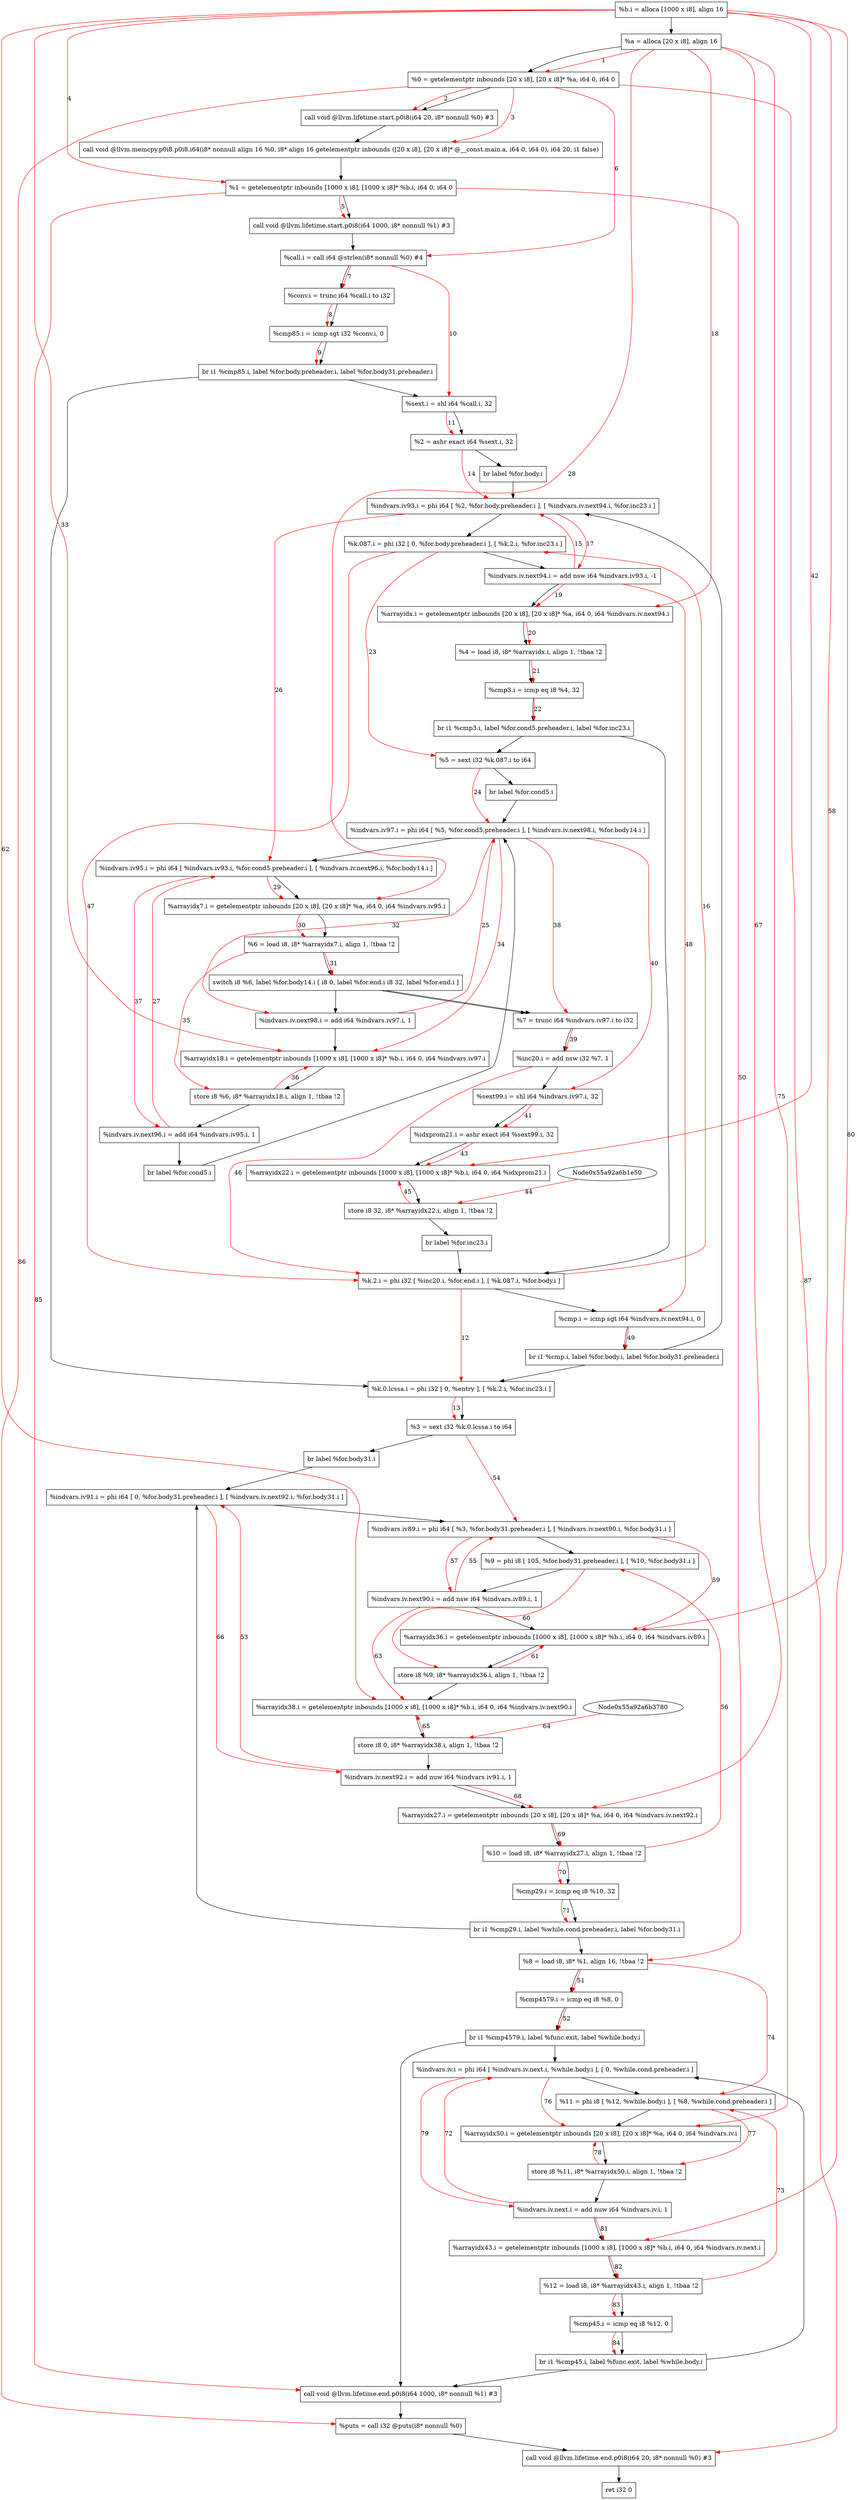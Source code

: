 digraph "CDFG for'main' function" {
	Node0x55a92a6b0698[shape=record, label="  %b.i = alloca [1000 x i8], align 16"]
	Node0x55a92a6b3088[shape=record, label="  %a = alloca [20 x i8], align 16"]
	Node0x55a92a6b63b8[shape=record, label="  %0 = getelementptr inbounds [20 x i8], [20 x i8]* %a, i64 0, i64 0"]
	Node0x55a92a6b6538[shape=record, label="  call void @llvm.lifetime.start.p0i8(i64 20, i8* nonnull %0) #3"]
	Node0x55a92a6b6c98[shape=record, label="  call void @llvm.memcpy.p0i8.p0i8.i64(i8* nonnull align 16 %0, i8* align 16 getelementptr inbounds ([20 x i8], [20 x i8]* @__const.main.a, i64 0, i64 0), i64 20, i1 false)"]
	Node0x55a92a6b6d88[shape=record, label="  %1 = getelementptr inbounds [1000 x i8], [1000 x i8]* %b.i, i64 0, i64 0"]
	Node0x55a92a6b6eb8[shape=record, label="  call void @llvm.lifetime.start.p0i8(i64 1000, i8* nonnull %1) #3"]
	Node0x55a92a6b6fd0[shape=record, label="  %call.i = call i64 @strlen(i8* nonnull %0) #4"]
	Node0x55a92a6b7088[shape=record, label="  %conv.i = trunc i64 %call.i to i32"]
	Node0x55a92a6b7120[shape=record, label="  %cmp85.i = icmp sgt i32 %conv.i, 0"]
	Node0x55a92a6b7398[shape=record, label="  br i1 %cmp85.i, label %for.body.preheader.i, label %for.body31.preheader.i"]
	Node0x55a92a6b7440[shape=record, label="  %sext.i = shl i64 %call.i, 32"]
	Node0x55a92a6b74b0[shape=record, label="  %2 = ashr exact i64 %sext.i, 32"]
	Node0x55a92a6b7588[shape=record, label="  br label %for.body.i"]
	Node0x55a92a6b76e8[shape=record, label="  %k.0.lcssa.i = phi i32 [ 0, %entry ], [ %k.2.i, %for.inc23.i ]"]
	Node0x55a92a6b77c8[shape=record, label="  %3 = sext i32 %k.0.lcssa.i to i64"]
	Node0x55a92a6b7aa8[shape=record, label="  br label %for.body31.i"]
	Node0x55a92a6b7b58[shape=record, label="  %indvars.iv93.i = phi i64 [ %2, %for.body.preheader.i ], [ %indvars.iv.next94.i, %for.inc23.i ]"]
	Node0x55a92a6b7c58[shape=record, label="  %k.087.i = phi i32 [ 0, %for.body.preheader.i ], [ %k.2.i, %for.inc23.i ]"]
	Node0x55a92a6b7d40[shape=record, label="  %indvars.iv.next94.i = add nsw i64 %indvars.iv93.i, -1"]
	Node0x55a92a6b7dc8[shape=record, label="  %arrayidx.i = getelementptr inbounds [20 x i8], [20 x i8]* %a, i64 0, i64 %indvars.iv.next94.i"]
	Node0x55a92a6b71e8[shape=record, label="  %4 = load i8, i8* %arrayidx.i, align 1, !tbaa !2"]
	Node0x55a92a6b7ea0[shape=record, label="  %cmp3.i = icmp eq i8 %4, 32"]
	Node0x55a92a6b7ff8[shape=record, label="  br i1 %cmp3.i, label %for.cond5.preheader.i, label %for.inc23.i"]
	Node0x55a92a6b7f48[shape=record, label="  %5 = sext i32 %k.087.i to i64"]
	Node0x55a92a6b8108[shape=record, label="  br label %for.cond5.i"]
	Node0x55a92a6b8268[shape=record, label="  %indvars.iv97.i = phi i64 [ %5, %for.cond5.preheader.i ], [ %indvars.iv.next98.i, %for.body14.i ]"]
	Node0x55a92a6b8448[shape=record, label="  %indvars.iv95.i = phi i64 [ %indvars.iv93.i, %for.cond5.preheader.i ], [ %indvars.iv.next96.i, %for.body14.i ]"]
	Node0x55a92a6b8528[shape=record, label="  %arrayidx7.i = getelementptr inbounds [20 x i8], [20 x i8]* %a, i64 0, i64 %indvars.iv95.i"]
	Node0x55a92a6b85c8[shape=record, label="  %6 = load i8, i8* %arrayidx7.i, align 1, !tbaa !2"]
	Node0x55a92a6b8a18[shape=record, label="  switch i8 %6, label %for.body14.i [
    i8 0, label %for.end.i
    i8 32, label %for.end.i
  ]"]
	Node0x55a92a6b8b60[shape=record, label="  %indvars.iv.next98.i = add i64 %indvars.iv97.i, 1"]
	Node0x55a92a6b8be8[shape=record, label="  %arrayidx18.i = getelementptr inbounds [1000 x i8], [1000 x i8]* %b.i, i64 0, i64 %indvars.iv97.i"]
	Node0x55a92a6b8c70[shape=record, label="  store i8 %6, i8* %arrayidx18.i, align 1, !tbaa !2"]
	Node0x55a92a6b8cf0[shape=record, label="  %indvars.iv.next96.i = add i64 %indvars.iv95.i, 1"]
	Node0x55a92a6b83d8[shape=record, label="  br label %for.cond5.i"]
	Node0x55a92a6b89c8[shape=record, label="  %7 = trunc i64 %indvars.iv97.i to i32"]
	Node0x55a92a6b8d60[shape=record, label="  %inc20.i = add nsw i32 %7, 1"]
	Node0x55a92a6b8dd0[shape=record, label="  %sext99.i = shl i64 %indvars.iv97.i, 32"]
	Node0x55a92a6b8e40[shape=record, label="  %idxprom21.i = ashr exact i64 %sext99.i, 32"]
	Node0x55a92a6b8ec8[shape=record, label="  %arrayidx22.i = getelementptr inbounds [1000 x i8], [1000 x i8]* %b.i, i64 0, i64 %idxprom21.i"]
	Node0x55a92a6b8f80[shape=record, label="  store i8 32, i8* %arrayidx22.i, align 1, !tbaa !2"]
	Node0x55a92a6b80a8[shape=record, label="  br label %for.inc23.i"]
	Node0x55a92a6b8fd8[shape=record, label="  %k.2.i = phi i32 [ %inc20.i, %for.end.i ], [ %k.087.i, %for.body.i ]"]
	Node0x55a92a6b90d0[shape=record, label="  %cmp.i = icmp sgt i64 %indvars.iv.next94.i, 0"]
	Node0x55a92a6b9158[shape=record, label="  br i1 %cmp.i, label %for.body.i, label %for.body31.preheader.i"]
	Node0x55a92a6b72e8[shape=record, label="  %8 = load i8, i8* %1, align 16, !tbaa !2"]
	Node0x55a92a6b92d0[shape=record, label="  %cmp4579.i = icmp eq i8 %8, 0"]
	Node0x55a92a6b45a8[shape=record, label="  br i1 %cmp4579.i, label %func.exit, label %while.body.i"]
	Node0x55a92a6b4658[shape=record, label="  %indvars.iv91.i = phi i64 [ 0, %for.body31.preheader.i ], [ %indvars.iv.next92.i, %for.body31.i ]"]
	Node0x55a92a6b4808[shape=record, label="  %indvars.iv89.i = phi i64 [ %3, %for.body31.preheader.i ], [ %indvars.iv.next90.i, %for.body31.i ]"]
	Node0x55a92a6b4978[shape=record, label="  %9 = phi i8 [ 105, %for.body31.preheader.i ], [ %10, %for.body31.i ]"]
	Node0x55a92a6b4a40[shape=record, label="  %indvars.iv.next90.i = add nsw i64 %indvars.iv89.i, 1"]
	Node0x55a92a6b4ac8[shape=record, label="  %arrayidx36.i = getelementptr inbounds [1000 x i8], [1000 x i8]* %b.i, i64 0, i64 %indvars.iv89.i"]
	Node0x55a92a6b4b50[shape=record, label="  store i8 %9, i8* %arrayidx36.i, align 1, !tbaa !2"]
	Node0x55a92a6b4c48[shape=record, label="  %arrayidx38.i = getelementptr inbounds [1000 x i8], [1000 x i8]* %b.i, i64 0, i64 %indvars.iv.next90.i"]
	Node0x55a92a6ba380[shape=record, label="  store i8 0, i8* %arrayidx38.i, align 1, !tbaa !2"]
	Node0x55a92a6ba400[shape=record, label="  %indvars.iv.next92.i = add nuw i64 %indvars.iv91.i, 1"]
	Node0x55a92a6ba488[shape=record, label="  %arrayidx27.i = getelementptr inbounds [20 x i8], [20 x i8]* %a, i64 0, i64 %indvars.iv.next92.i"]
	Node0x55a92a6b7a48[shape=record, label="  %10 = load i8, i8* %arrayidx27.i, align 1, !tbaa !2"]
	Node0x55a92a6ba510[shape=record, label="  %cmp29.i = icmp eq i8 %10, 32"]
	Node0x55a92a6ba598[shape=record, label="  br i1 %cmp29.i, label %while.cond.preheader.i, label %for.body31.i"]
	Node0x55a92a6ba618[shape=record, label="  %indvars.iv.i = phi i64 [ %indvars.iv.next.i, %while.body.i ], [ 0, %while.cond.preheader.i ]"]
	Node0x55a92a6ba718[shape=record, label="  %11 = phi i8 [ %12, %while.body.i ], [ %8, %while.cond.preheader.i ]"]
	Node0x55a92a6ba7f8[shape=record, label="  %arrayidx50.i = getelementptr inbounds [20 x i8], [20 x i8]* %a, i64 0, i64 %indvars.iv.i"]
	Node0x55a92a6ba880[shape=record, label="  store i8 %11, i8* %arrayidx50.i, align 1, !tbaa !2"]
	Node0x55a92a6ba900[shape=record, label="  %indvars.iv.next.i = add nuw i64 %indvars.iv.i, 1"]
	Node0x55a92a6bafd8[shape=record, label="  %arrayidx43.i = getelementptr inbounds [1000 x i8], [1000 x i8]* %b.i, i64 0, i64 %indvars.iv.next.i"]
	Node0x55a92a6b8218[shape=record, label="  %12 = load i8, i8* %arrayidx43.i, align 1, !tbaa !2"]
	Node0x55a92a6bb060[shape=record, label="  %cmp45.i = icmp eq i8 %12, 0"]
	Node0x55a92a6bb0e8[shape=record, label="  br i1 %cmp45.i, label %func.exit, label %while.body.i"]
	Node0x55a92a6bb1b8[shape=record, label="  call void @llvm.lifetime.end.p0i8(i64 1000, i8* nonnull %1) #3"]
	Node0x55a92a6bb320[shape=record, label="  %puts = call i32 @puts(i8* nonnull %0)"]
	Node0x55a92a6bb468[shape=record, label="  call void @llvm.lifetime.end.p0i8(i64 20, i8* nonnull %0) #3"]
	Node0x55a92a6b4798[shape=record, label="  ret i32 0"]
	Node0x55a92a6b0698 -> Node0x55a92a6b3088
	Node0x55a92a6b3088 -> Node0x55a92a6b63b8
	Node0x55a92a6b63b8 -> Node0x55a92a6b6538
	Node0x55a92a6b6538 -> Node0x55a92a6b6c98
	Node0x55a92a6b6c98 -> Node0x55a92a6b6d88
	Node0x55a92a6b6d88 -> Node0x55a92a6b6eb8
	Node0x55a92a6b6eb8 -> Node0x55a92a6b6fd0
	Node0x55a92a6b6fd0 -> Node0x55a92a6b7088
	Node0x55a92a6b7088 -> Node0x55a92a6b7120
	Node0x55a92a6b7120 -> Node0x55a92a6b7398
	Node0x55a92a6b7398 -> Node0x55a92a6b7440
	Node0x55a92a6b7398 -> Node0x55a92a6b76e8
	Node0x55a92a6b7440 -> Node0x55a92a6b74b0
	Node0x55a92a6b74b0 -> Node0x55a92a6b7588
	Node0x55a92a6b7588 -> Node0x55a92a6b7b58
	Node0x55a92a6b76e8 -> Node0x55a92a6b77c8
	Node0x55a92a6b77c8 -> Node0x55a92a6b7aa8
	Node0x55a92a6b7aa8 -> Node0x55a92a6b4658
	Node0x55a92a6b7b58 -> Node0x55a92a6b7c58
	Node0x55a92a6b7c58 -> Node0x55a92a6b7d40
	Node0x55a92a6b7d40 -> Node0x55a92a6b7dc8
	Node0x55a92a6b7dc8 -> Node0x55a92a6b71e8
	Node0x55a92a6b71e8 -> Node0x55a92a6b7ea0
	Node0x55a92a6b7ea0 -> Node0x55a92a6b7ff8
	Node0x55a92a6b7ff8 -> Node0x55a92a6b7f48
	Node0x55a92a6b7ff8 -> Node0x55a92a6b8fd8
	Node0x55a92a6b7f48 -> Node0x55a92a6b8108
	Node0x55a92a6b8108 -> Node0x55a92a6b8268
	Node0x55a92a6b8268 -> Node0x55a92a6b8448
	Node0x55a92a6b8448 -> Node0x55a92a6b8528
	Node0x55a92a6b8528 -> Node0x55a92a6b85c8
	Node0x55a92a6b85c8 -> Node0x55a92a6b8a18
	Node0x55a92a6b8a18 -> Node0x55a92a6b8b60
	Node0x55a92a6b8a18 -> Node0x55a92a6b89c8
	Node0x55a92a6b8a18 -> Node0x55a92a6b89c8
	Node0x55a92a6b8b60 -> Node0x55a92a6b8be8
	Node0x55a92a6b8be8 -> Node0x55a92a6b8c70
	Node0x55a92a6b8c70 -> Node0x55a92a6b8cf0
	Node0x55a92a6b8cf0 -> Node0x55a92a6b83d8
	Node0x55a92a6b83d8 -> Node0x55a92a6b8268
	Node0x55a92a6b89c8 -> Node0x55a92a6b8d60
	Node0x55a92a6b8d60 -> Node0x55a92a6b8dd0
	Node0x55a92a6b8dd0 -> Node0x55a92a6b8e40
	Node0x55a92a6b8e40 -> Node0x55a92a6b8ec8
	Node0x55a92a6b8ec8 -> Node0x55a92a6b8f80
	Node0x55a92a6b8f80 -> Node0x55a92a6b80a8
	Node0x55a92a6b80a8 -> Node0x55a92a6b8fd8
	Node0x55a92a6b8fd8 -> Node0x55a92a6b90d0
	Node0x55a92a6b90d0 -> Node0x55a92a6b9158
	Node0x55a92a6b9158 -> Node0x55a92a6b7b58
	Node0x55a92a6b9158 -> Node0x55a92a6b76e8
	Node0x55a92a6b72e8 -> Node0x55a92a6b92d0
	Node0x55a92a6b92d0 -> Node0x55a92a6b45a8
	Node0x55a92a6b45a8 -> Node0x55a92a6bb1b8
	Node0x55a92a6b45a8 -> Node0x55a92a6ba618
	Node0x55a92a6b4658 -> Node0x55a92a6b4808
	Node0x55a92a6b4808 -> Node0x55a92a6b4978
	Node0x55a92a6b4978 -> Node0x55a92a6b4a40
	Node0x55a92a6b4a40 -> Node0x55a92a6b4ac8
	Node0x55a92a6b4ac8 -> Node0x55a92a6b4b50
	Node0x55a92a6b4b50 -> Node0x55a92a6b4c48
	Node0x55a92a6b4c48 -> Node0x55a92a6ba380
	Node0x55a92a6ba380 -> Node0x55a92a6ba400
	Node0x55a92a6ba400 -> Node0x55a92a6ba488
	Node0x55a92a6ba488 -> Node0x55a92a6b7a48
	Node0x55a92a6b7a48 -> Node0x55a92a6ba510
	Node0x55a92a6ba510 -> Node0x55a92a6ba598
	Node0x55a92a6ba598 -> Node0x55a92a6b72e8
	Node0x55a92a6ba598 -> Node0x55a92a6b4658
	Node0x55a92a6ba618 -> Node0x55a92a6ba718
	Node0x55a92a6ba718 -> Node0x55a92a6ba7f8
	Node0x55a92a6ba7f8 -> Node0x55a92a6ba880
	Node0x55a92a6ba880 -> Node0x55a92a6ba900
	Node0x55a92a6ba900 -> Node0x55a92a6bafd8
	Node0x55a92a6bafd8 -> Node0x55a92a6b8218
	Node0x55a92a6b8218 -> Node0x55a92a6bb060
	Node0x55a92a6bb060 -> Node0x55a92a6bb0e8
	Node0x55a92a6bb0e8 -> Node0x55a92a6bb1b8
	Node0x55a92a6bb0e8 -> Node0x55a92a6ba618
	Node0x55a92a6bb1b8 -> Node0x55a92a6bb320
	Node0x55a92a6bb320 -> Node0x55a92a6bb468
	Node0x55a92a6bb468 -> Node0x55a92a6b4798
edge [color=red]
	Node0x55a92a6b3088 -> Node0x55a92a6b63b8[label="1"]
	Node0x55a92a6b63b8 -> Node0x55a92a6b6538[label="2"]
	Node0x55a92a6b63b8 -> Node0x55a92a6b6c98[label="3"]
	Node0x55a92a6b0698 -> Node0x55a92a6b6d88[label="4"]
	Node0x55a92a6b6d88 -> Node0x55a92a6b6eb8[label="5"]
	Node0x55a92a6b63b8 -> Node0x55a92a6b6fd0[label="6"]
	Node0x55a92a6b6fd0 -> Node0x55a92a6b7088[label="7"]
	Node0x55a92a6b7088 -> Node0x55a92a6b7120[label="8"]
	Node0x55a92a6b7120 -> Node0x55a92a6b7398[label="9"]
	Node0x55a92a6b6fd0 -> Node0x55a92a6b7440[label="10"]
	Node0x55a92a6b7440 -> Node0x55a92a6b74b0[label="11"]
	Node0x55a92a6b8fd8 -> Node0x55a92a6b76e8[label="12"]
	Node0x55a92a6b76e8 -> Node0x55a92a6b77c8[label="13"]
	Node0x55a92a6b74b0 -> Node0x55a92a6b7b58[label="14"]
	Node0x55a92a6b7d40 -> Node0x55a92a6b7b58[label="15"]
	Node0x55a92a6b8fd8 -> Node0x55a92a6b7c58[label="16"]
	Node0x55a92a6b7b58 -> Node0x55a92a6b7d40[label="17"]
	Node0x55a92a6b3088 -> Node0x55a92a6b7dc8[label="18"]
	Node0x55a92a6b7d40 -> Node0x55a92a6b7dc8[label="19"]
	Node0x55a92a6b7dc8 -> Node0x55a92a6b71e8[label="20"]
	Node0x55a92a6b71e8 -> Node0x55a92a6b7ea0[label="21"]
	Node0x55a92a6b7ea0 -> Node0x55a92a6b7ff8[label="22"]
	Node0x55a92a6b7c58 -> Node0x55a92a6b7f48[label="23"]
	Node0x55a92a6b7f48 -> Node0x55a92a6b8268[label="24"]
	Node0x55a92a6b8b60 -> Node0x55a92a6b8268[label="25"]
	Node0x55a92a6b7b58 -> Node0x55a92a6b8448[label="26"]
	Node0x55a92a6b8cf0 -> Node0x55a92a6b8448[label="27"]
	Node0x55a92a6b3088 -> Node0x55a92a6b8528[label="28"]
	Node0x55a92a6b8448 -> Node0x55a92a6b8528[label="29"]
	Node0x55a92a6b8528 -> Node0x55a92a6b85c8[label="30"]
	Node0x55a92a6b85c8 -> Node0x55a92a6b8a18[label="31"]
	Node0x55a92a6b8268 -> Node0x55a92a6b8b60[label="32"]
	Node0x55a92a6b0698 -> Node0x55a92a6b8be8[label="33"]
	Node0x55a92a6b8268 -> Node0x55a92a6b8be8[label="34"]
	Node0x55a92a6b85c8 -> Node0x55a92a6b8c70[label="35"]
	Node0x55a92a6b8c70 -> Node0x55a92a6b8be8[label="36"]
	Node0x55a92a6b8448 -> Node0x55a92a6b8cf0[label="37"]
	Node0x55a92a6b8268 -> Node0x55a92a6b89c8[label="38"]
	Node0x55a92a6b89c8 -> Node0x55a92a6b8d60[label="39"]
	Node0x55a92a6b8268 -> Node0x55a92a6b8dd0[label="40"]
	Node0x55a92a6b8dd0 -> Node0x55a92a6b8e40[label="41"]
	Node0x55a92a6b0698 -> Node0x55a92a6b8ec8[label="42"]
	Node0x55a92a6b8e40 -> Node0x55a92a6b8ec8[label="43"]
	Node0x55a92a6b1e50 -> Node0x55a92a6b8f80[label="44"]
	Node0x55a92a6b8f80 -> Node0x55a92a6b8ec8[label="45"]
	Node0x55a92a6b8d60 -> Node0x55a92a6b8fd8[label="46"]
	Node0x55a92a6b7c58 -> Node0x55a92a6b8fd8[label="47"]
	Node0x55a92a6b7d40 -> Node0x55a92a6b90d0[label="48"]
	Node0x55a92a6b90d0 -> Node0x55a92a6b9158[label="49"]
	Node0x55a92a6b6d88 -> Node0x55a92a6b72e8[label="50"]
	Node0x55a92a6b72e8 -> Node0x55a92a6b92d0[label="51"]
	Node0x55a92a6b92d0 -> Node0x55a92a6b45a8[label="52"]
	Node0x55a92a6ba400 -> Node0x55a92a6b4658[label="53"]
	Node0x55a92a6b77c8 -> Node0x55a92a6b4808[label="54"]
	Node0x55a92a6b4a40 -> Node0x55a92a6b4808[label="55"]
	Node0x55a92a6b7a48 -> Node0x55a92a6b4978[label="56"]
	Node0x55a92a6b4808 -> Node0x55a92a6b4a40[label="57"]
	Node0x55a92a6b0698 -> Node0x55a92a6b4ac8[label="58"]
	Node0x55a92a6b4808 -> Node0x55a92a6b4ac8[label="59"]
	Node0x55a92a6b4978 -> Node0x55a92a6b4b50[label="60"]
	Node0x55a92a6b4b50 -> Node0x55a92a6b4ac8[label="61"]
	Node0x55a92a6b0698 -> Node0x55a92a6b4c48[label="62"]
	Node0x55a92a6b4a40 -> Node0x55a92a6b4c48[label="63"]
	Node0x55a92a6b3780 -> Node0x55a92a6ba380[label="64"]
	Node0x55a92a6ba380 -> Node0x55a92a6b4c48[label="65"]
	Node0x55a92a6b4658 -> Node0x55a92a6ba400[label="66"]
	Node0x55a92a6b3088 -> Node0x55a92a6ba488[label="67"]
	Node0x55a92a6ba400 -> Node0x55a92a6ba488[label="68"]
	Node0x55a92a6ba488 -> Node0x55a92a6b7a48[label="69"]
	Node0x55a92a6b7a48 -> Node0x55a92a6ba510[label="70"]
	Node0x55a92a6ba510 -> Node0x55a92a6ba598[label="71"]
	Node0x55a92a6ba900 -> Node0x55a92a6ba618[label="72"]
	Node0x55a92a6b8218 -> Node0x55a92a6ba718[label="73"]
	Node0x55a92a6b72e8 -> Node0x55a92a6ba718[label="74"]
	Node0x55a92a6b3088 -> Node0x55a92a6ba7f8[label="75"]
	Node0x55a92a6ba618 -> Node0x55a92a6ba7f8[label="76"]
	Node0x55a92a6ba718 -> Node0x55a92a6ba880[label="77"]
	Node0x55a92a6ba880 -> Node0x55a92a6ba7f8[label="78"]
	Node0x55a92a6ba618 -> Node0x55a92a6ba900[label="79"]
	Node0x55a92a6b0698 -> Node0x55a92a6bafd8[label="80"]
	Node0x55a92a6ba900 -> Node0x55a92a6bafd8[label="81"]
	Node0x55a92a6bafd8 -> Node0x55a92a6b8218[label="82"]
	Node0x55a92a6b8218 -> Node0x55a92a6bb060[label="83"]
	Node0x55a92a6bb060 -> Node0x55a92a6bb0e8[label="84"]
	Node0x55a92a6b6d88 -> Node0x55a92a6bb1b8[label="85"]
	Node0x55a92a6b63b8 -> Node0x55a92a6bb320[label="86"]
	Node0x55a92a6b63b8 -> Node0x55a92a6bb468[label="87"]
}
